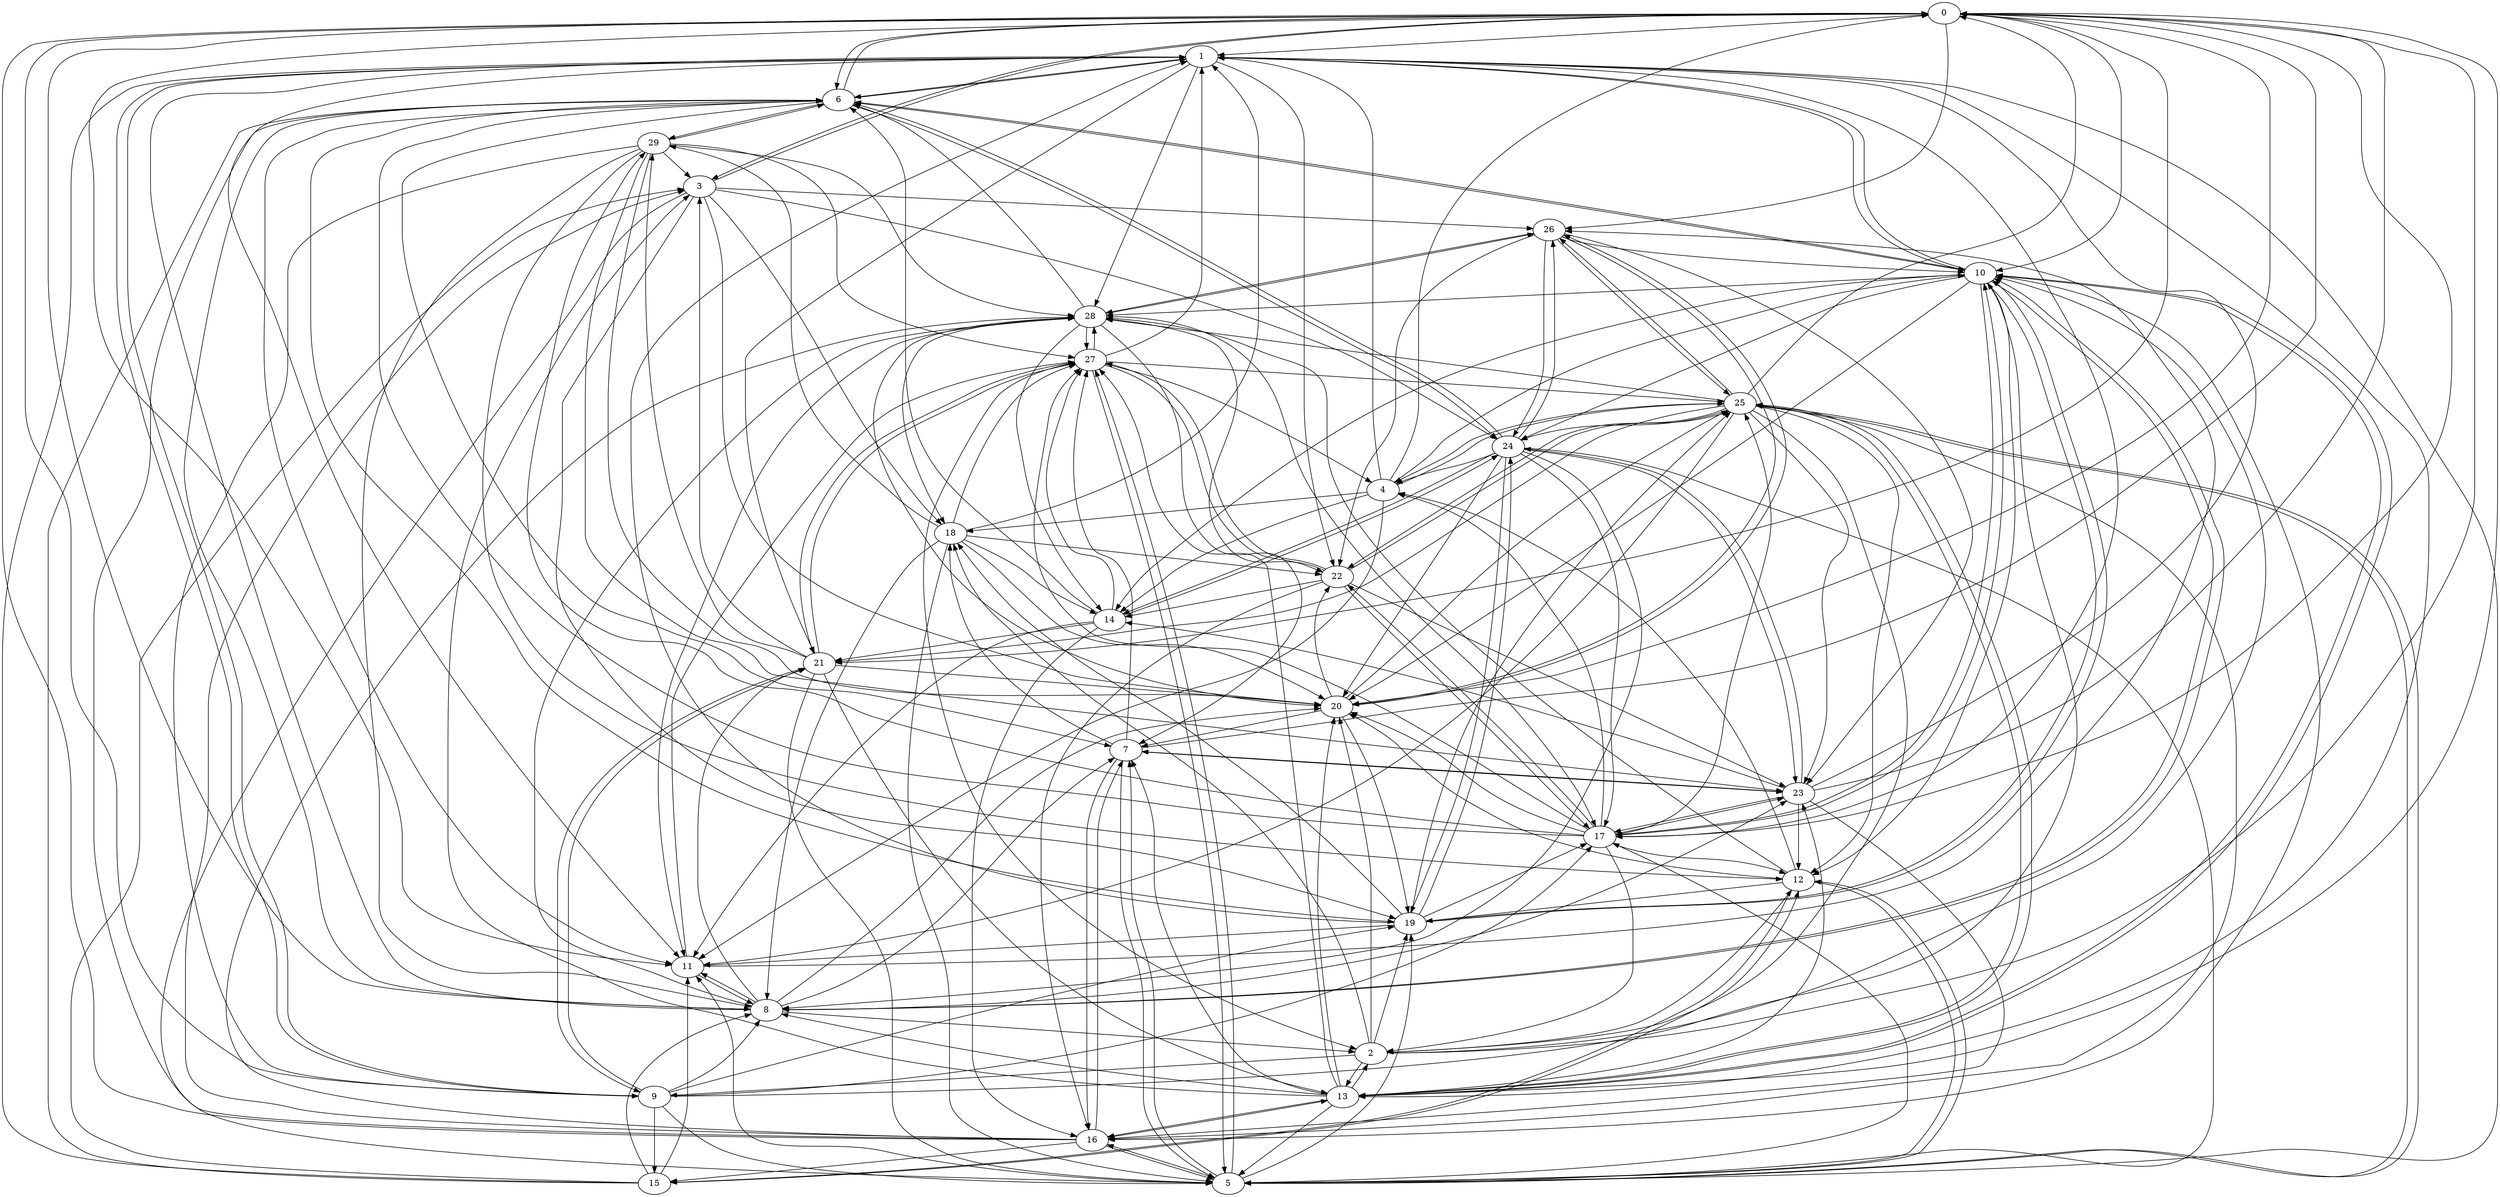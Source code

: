 digraph my_graph {
0 [label=0]
1 [label=1]
2 [label=2]
3 [label=3]
4 [label=4]
5 [label=5]
6 [label=6]
7 [label=7]
8 [label=8]
9 [label=9]
10 [label=10]
11 [label=11]
12 [label=12]
13 [label=13]
14 [label=14]
15 [label=15]
16 [label=16]
17 [label=17]
18 [label=18]
19 [label=19]
20 [label=20]
21 [label=21]
22 [label=22]
23 [label=23]
24 [label=24]
25 [label=25]
26 [label=26]
27 [label=27]
28 [label=28]
29 [label=29]
2->18
19->25
24->6
26->24
20->22
0->21
15->3
12->20
10->24
0->26
7->0
26->23
25->12
25->23
12->19
27->21
7->27
17->12
3->24
18->29
7->18
24->5
4->14
26->25
16->25
2->13
16->15
16->28
7->23
10->12
1->6
18->22
26->28
27->25
1->11
12->4
25->13
17->2
2->0
21->29
23->0
15->1
8->28
6->24
16->5
13->16
20->19
22->17
1->13
29->27
3->19
13->27
17->22
10->14
24->19
21->5
9->10
15->11
4->25
29->6
25->4
5->25
14->24
10->28
8->21
9->1
26->10
10->17
27->4
5->12
18->14
6->11
28->11
6->29
24->4
17->0
8->2
17->20
8->20
13->10
27->1
9->21
17->25
29->8
29->12
2->20
2->9
28->20
16->0
10->13
23->17
13->20
21->20
22->27
28->17
17->23
24->17
9->8
14->21
5->19
11->27
22->16
1->10
13->5
16->13
2->19
10->6
13->2
12->15
29->9
18->8
29->28
25->2
10->1
13->3
22->25
13->23
0->11
4->11
24->8
25->11
29->20
3->20
17->6
28->26
10->20
4->10
19->17
14->27
5->16
25->22
13->8
0->13
24->23
0->10
8->23
9->17
4->0
14->11
20->25
14->6
4->1
18->27
27->22
9->19
27->28
25->0
22->14
1->28
24->26
3->18
6->19
27->5
2->12
22->28
17->10
25->21
5->27
8->11
13->7
16->7
15->6
19->11
29->3
25->26
10->19
10->16
12->28
25->24
25->28
28->6
9->0
23->16
4->18
5->17
3->0
7->16
23->12
7->5
25->5
5->11
12->5
22->23
11->8
14->16
6->1
8->10
5->1
21->9
23->7
23->14
15->8
26->20
17->27
10->8
19->10
0->3
17->4
16->6
21->3
18->20
27->2
11->26
0->8
28->14
1->9
9->15
0->6
6->10
18->5
8->1
18->1
20->7
20->26
19->1
9->5
6->7
21->27
29->23
28->18
1->22
1->17
1->21
5->7
21->13
6->0
23->24
24->14
24->20
19->18
28->7
28->27
26->22
16->3
19->24
15->12
3->5
17->29
23->1
0->20
8->6
2->10
3->26
0->1
8->7
13->25
}